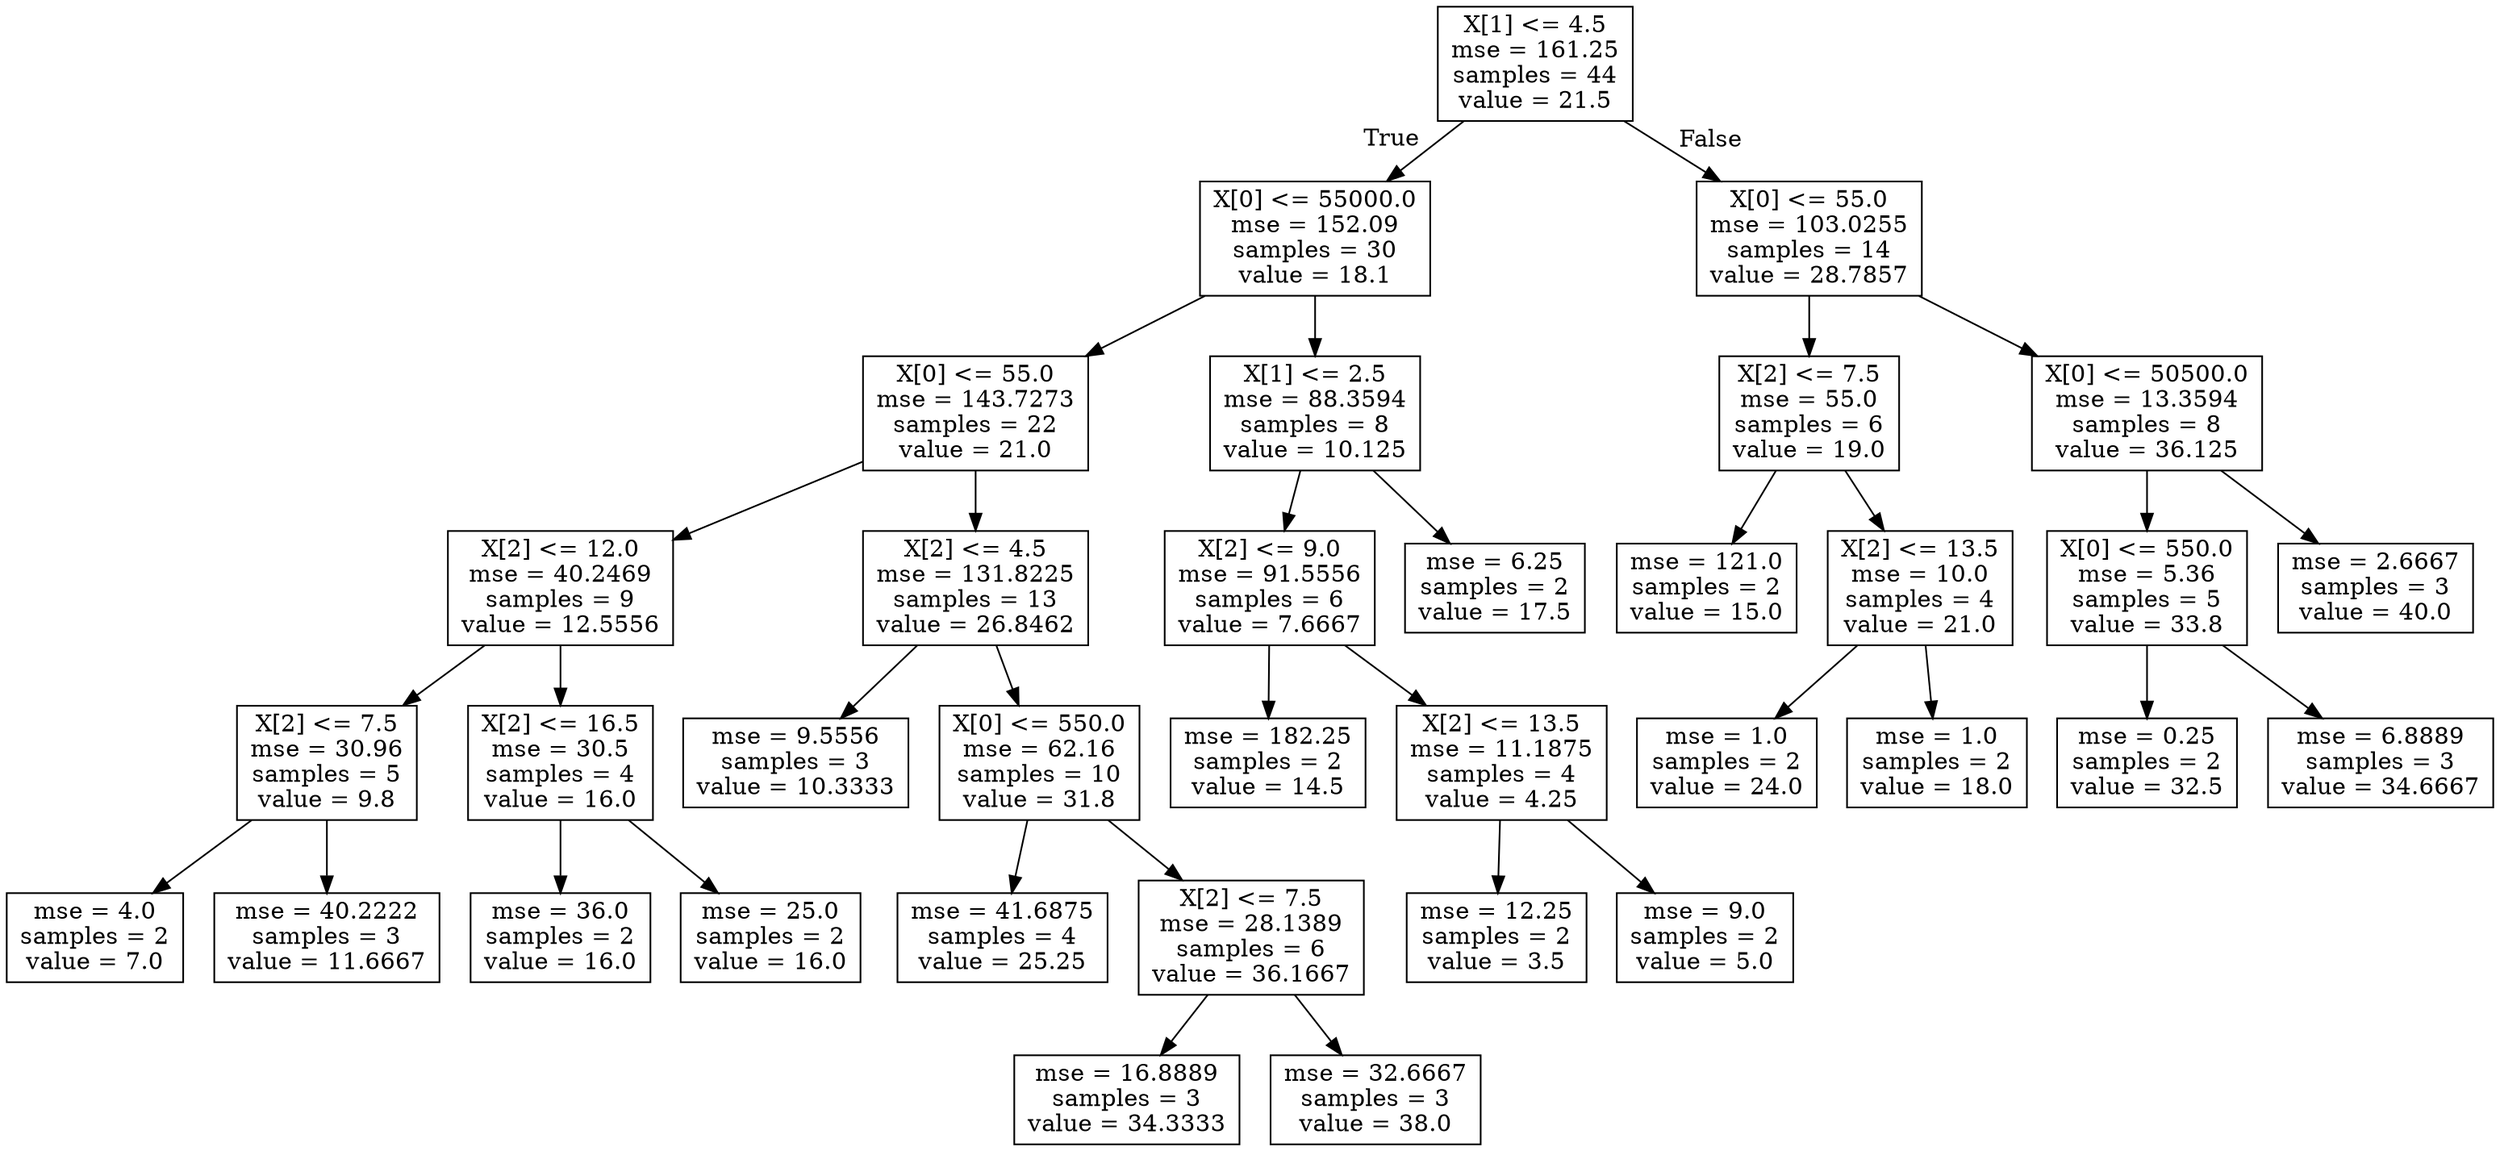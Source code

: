 digraph Tree {
node [shape=box] ;
0 [label="X[1] <= 4.5\nmse = 161.25\nsamples = 44\nvalue = 21.5"] ;
1 [label="X[0] <= 55000.0\nmse = 152.09\nsamples = 30\nvalue = 18.1"] ;
0 -> 1 [labeldistance=2.5, labelangle=45, headlabel="True"] ;
2 [label="X[0] <= 55.0\nmse = 143.7273\nsamples = 22\nvalue = 21.0"] ;
1 -> 2 ;
3 [label="X[2] <= 12.0\nmse = 40.2469\nsamples = 9\nvalue = 12.5556"] ;
2 -> 3 ;
4 [label="X[2] <= 7.5\nmse = 30.96\nsamples = 5\nvalue = 9.8"] ;
3 -> 4 ;
5 [label="mse = 4.0\nsamples = 2\nvalue = 7.0"] ;
4 -> 5 ;
6 [label="mse = 40.2222\nsamples = 3\nvalue = 11.6667"] ;
4 -> 6 ;
7 [label="X[2] <= 16.5\nmse = 30.5\nsamples = 4\nvalue = 16.0"] ;
3 -> 7 ;
8 [label="mse = 36.0\nsamples = 2\nvalue = 16.0"] ;
7 -> 8 ;
9 [label="mse = 25.0\nsamples = 2\nvalue = 16.0"] ;
7 -> 9 ;
10 [label="X[2] <= 4.5\nmse = 131.8225\nsamples = 13\nvalue = 26.8462"] ;
2 -> 10 ;
11 [label="mse = 9.5556\nsamples = 3\nvalue = 10.3333"] ;
10 -> 11 ;
12 [label="X[0] <= 550.0\nmse = 62.16\nsamples = 10\nvalue = 31.8"] ;
10 -> 12 ;
13 [label="mse = 41.6875\nsamples = 4\nvalue = 25.25"] ;
12 -> 13 ;
14 [label="X[2] <= 7.5\nmse = 28.1389\nsamples = 6\nvalue = 36.1667"] ;
12 -> 14 ;
15 [label="mse = 16.8889\nsamples = 3\nvalue = 34.3333"] ;
14 -> 15 ;
16 [label="mse = 32.6667\nsamples = 3\nvalue = 38.0"] ;
14 -> 16 ;
17 [label="X[1] <= 2.5\nmse = 88.3594\nsamples = 8\nvalue = 10.125"] ;
1 -> 17 ;
18 [label="X[2] <= 9.0\nmse = 91.5556\nsamples = 6\nvalue = 7.6667"] ;
17 -> 18 ;
19 [label="mse = 182.25\nsamples = 2\nvalue = 14.5"] ;
18 -> 19 ;
20 [label="X[2] <= 13.5\nmse = 11.1875\nsamples = 4\nvalue = 4.25"] ;
18 -> 20 ;
21 [label="mse = 12.25\nsamples = 2\nvalue = 3.5"] ;
20 -> 21 ;
22 [label="mse = 9.0\nsamples = 2\nvalue = 5.0"] ;
20 -> 22 ;
23 [label="mse = 6.25\nsamples = 2\nvalue = 17.5"] ;
17 -> 23 ;
24 [label="X[0] <= 55.0\nmse = 103.0255\nsamples = 14\nvalue = 28.7857"] ;
0 -> 24 [labeldistance=2.5, labelangle=-45, headlabel="False"] ;
25 [label="X[2] <= 7.5\nmse = 55.0\nsamples = 6\nvalue = 19.0"] ;
24 -> 25 ;
26 [label="mse = 121.0\nsamples = 2\nvalue = 15.0"] ;
25 -> 26 ;
27 [label="X[2] <= 13.5\nmse = 10.0\nsamples = 4\nvalue = 21.0"] ;
25 -> 27 ;
28 [label="mse = 1.0\nsamples = 2\nvalue = 24.0"] ;
27 -> 28 ;
29 [label="mse = 1.0\nsamples = 2\nvalue = 18.0"] ;
27 -> 29 ;
30 [label="X[0] <= 50500.0\nmse = 13.3594\nsamples = 8\nvalue = 36.125"] ;
24 -> 30 ;
31 [label="X[0] <= 550.0\nmse = 5.36\nsamples = 5\nvalue = 33.8"] ;
30 -> 31 ;
32 [label="mse = 0.25\nsamples = 2\nvalue = 32.5"] ;
31 -> 32 ;
33 [label="mse = 6.8889\nsamples = 3\nvalue = 34.6667"] ;
31 -> 33 ;
34 [label="mse = 2.6667\nsamples = 3\nvalue = 40.0"] ;
30 -> 34 ;
}